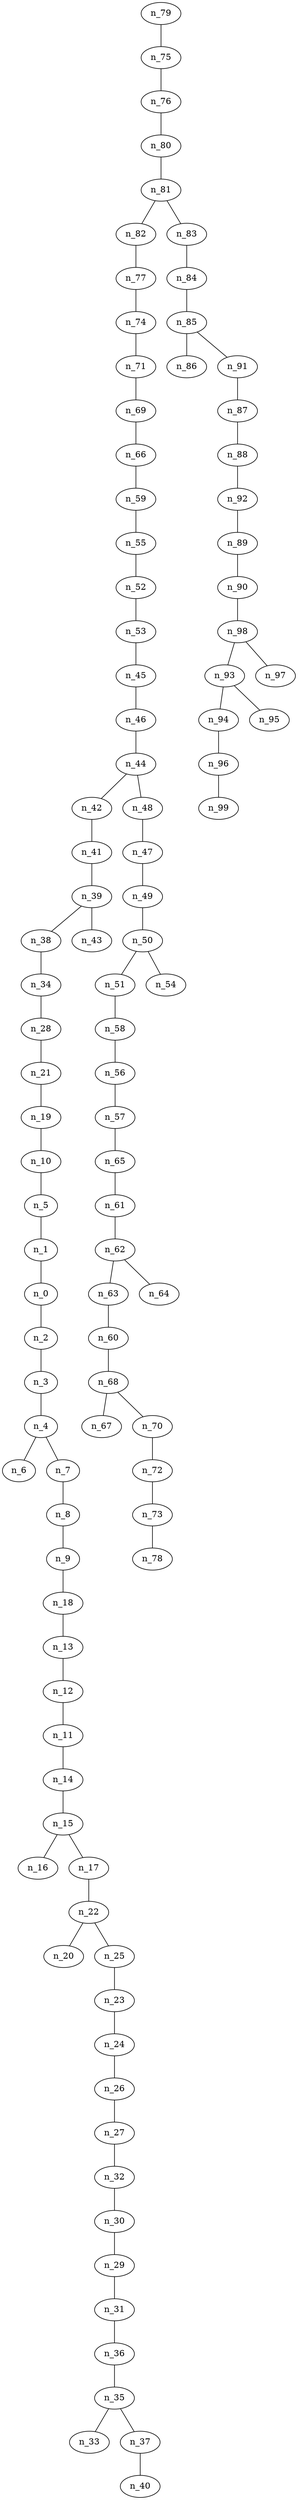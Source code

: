 graph arbol14 {
n_79--n_75
n_75--n_76
n_76--n_80
n_80--n_81
n_81--n_82
n_81--n_83
n_82--n_77
n_77--n_74
n_74--n_71
n_71--n_69
n_69--n_66
n_66--n_59
n_59--n_55
n_55--n_52
n_52--n_53
n_53--n_45
n_45--n_46
n_46--n_44
n_44--n_42
n_44--n_48
n_42--n_41
n_41--n_39
n_39--n_38
n_39--n_43
n_38--n_34
n_34--n_28
n_28--n_21
n_21--n_19
n_19--n_10
n_10--n_5
n_5--n_1
n_1--n_0
n_0--n_2
n_2--n_3
n_3--n_4
n_4--n_6
n_4--n_7
n_7--n_8
n_8--n_9
n_9--n_18
n_18--n_13
n_13--n_12
n_12--n_11
n_11--n_14
n_14--n_15
n_15--n_16
n_15--n_17
n_17--n_22
n_22--n_20
n_22--n_25
n_25--n_23
n_23--n_24
n_24--n_26
n_26--n_27
n_27--n_32
n_32--n_30
n_30--n_29
n_29--n_31
n_31--n_36
n_36--n_35
n_35--n_33
n_35--n_37
n_37--n_40
n_48--n_47
n_47--n_49
n_49--n_50
n_50--n_51
n_50--n_54
n_51--n_58
n_58--n_56
n_56--n_57
n_57--n_65
n_65--n_61
n_61--n_62
n_62--n_63
n_62--n_64
n_63--n_60
n_60--n_68
n_68--n_67
n_68--n_70
n_70--n_72
n_72--n_73
n_73--n_78
n_83--n_84
n_84--n_85
n_85--n_86
n_85--n_91
n_91--n_87
n_87--n_88
n_88--n_92
n_92--n_89
n_89--n_90
n_90--n_98
n_98--n_93
n_98--n_97
n_93--n_94
n_93--n_95
n_94--n_96
n_96--n_99
}